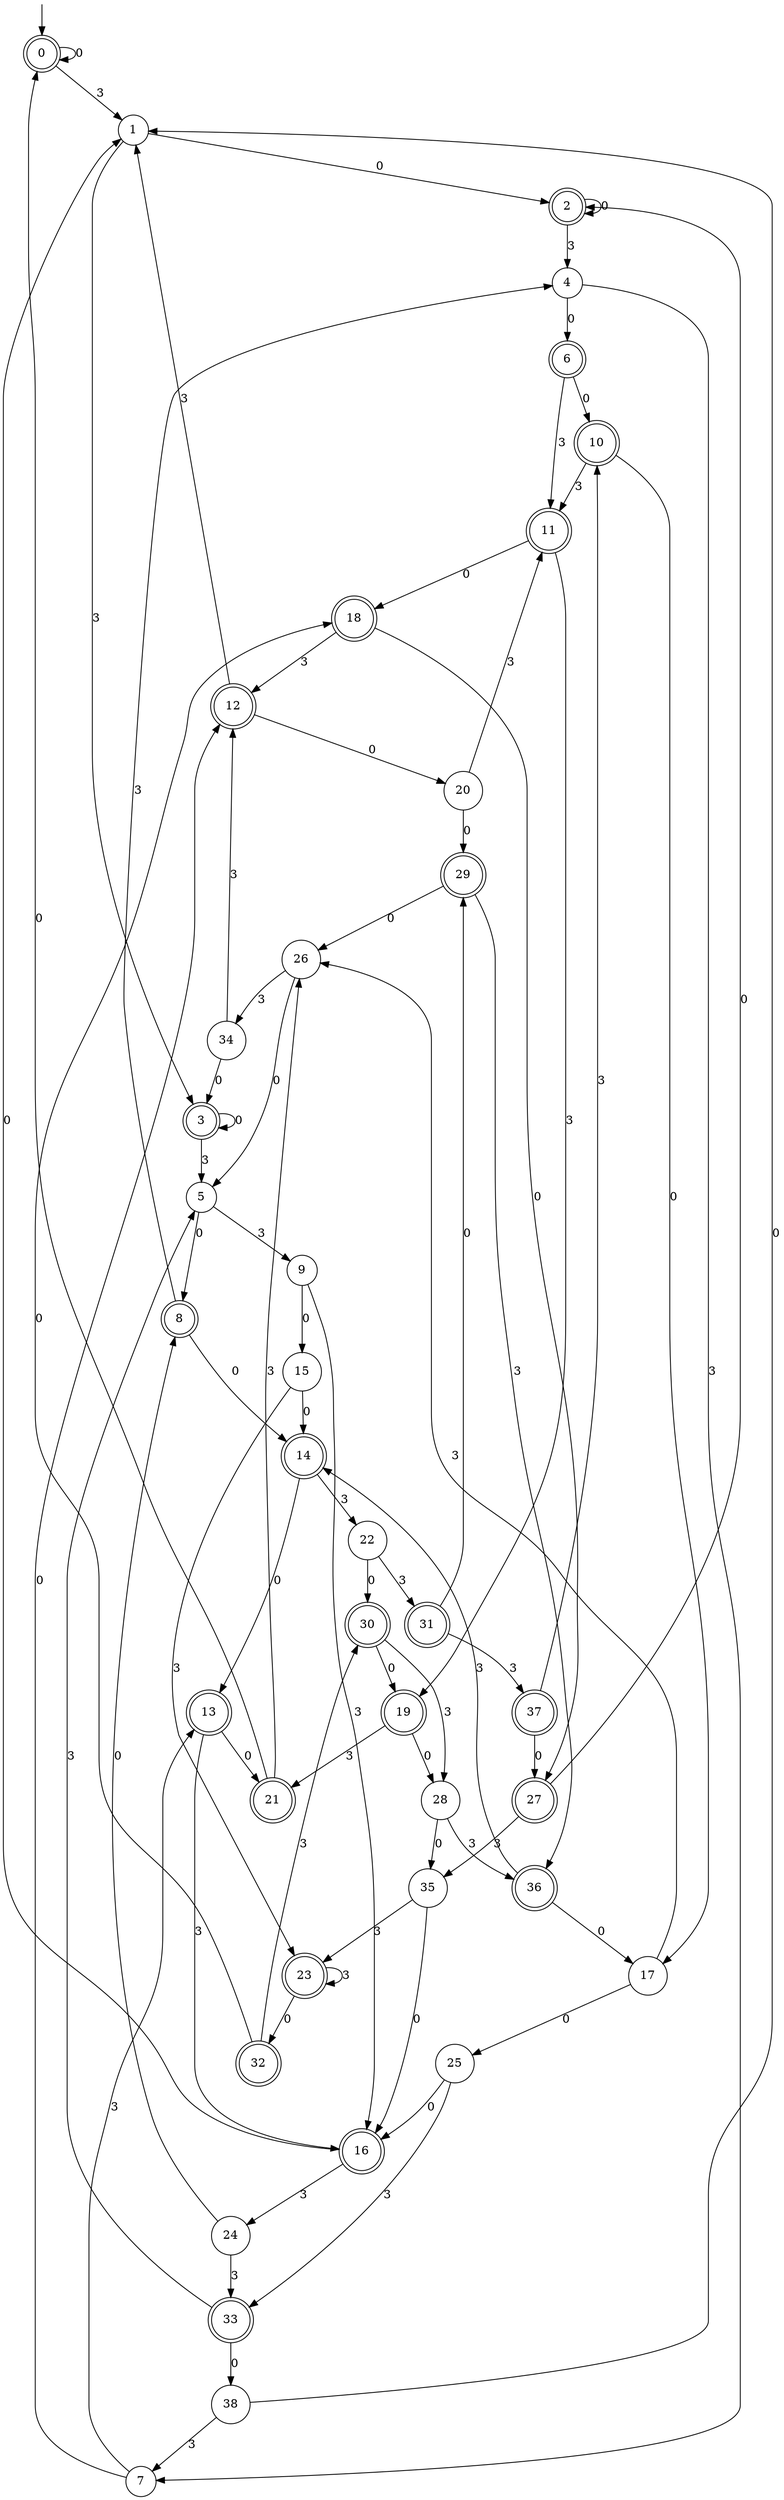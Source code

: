 digraph g {

	s0 [shape="doublecircle" label="0"];
	s1 [shape="circle" label="1"];
	s2 [shape="doublecircle" label="2"];
	s3 [shape="doublecircle" label="3"];
	s4 [shape="circle" label="4"];
	s5 [shape="circle" label="5"];
	s6 [shape="doublecircle" label="6"];
	s7 [shape="circle" label="7"];
	s8 [shape="doublecircle" label="8"];
	s9 [shape="circle" label="9"];
	s10 [shape="doublecircle" label="10"];
	s11 [shape="doublecircle" label="11"];
	s12 [shape="doublecircle" label="12"];
	s13 [shape="doublecircle" label="13"];
	s14 [shape="doublecircle" label="14"];
	s15 [shape="circle" label="15"];
	s16 [shape="doublecircle" label="16"];
	s17 [shape="circle" label="17"];
	s18 [shape="doublecircle" label="18"];
	s19 [shape="doublecircle" label="19"];
	s20 [shape="circle" label="20"];
	s21 [shape="doublecircle" label="21"];
	s22 [shape="circle" label="22"];
	s23 [shape="doublecircle" label="23"];
	s24 [shape="circle" label="24"];
	s25 [shape="circle" label="25"];
	s26 [shape="circle" label="26"];
	s27 [shape="doublecircle" label="27"];
	s28 [shape="circle" label="28"];
	s29 [shape="doublecircle" label="29"];
	s30 [shape="doublecircle" label="30"];
	s31 [shape="doublecircle" label="31"];
	s32 [shape="doublecircle" label="32"];
	s33 [shape="doublecircle" label="33"];
	s34 [shape="circle" label="34"];
	s35 [shape="circle" label="35"];
	s36 [shape="doublecircle" label="36"];
	s37 [shape="doublecircle" label="37"];
	s38 [shape="circle" label="38"];
	s0 -> s0 [label="0"];
	s0 -> s1 [label="3"];
	s1 -> s2 [label="0"];
	s1 -> s3 [label="3"];
	s2 -> s2 [label="0"];
	s2 -> s4 [label="3"];
	s3 -> s3 [label="0"];
	s3 -> s5 [label="3"];
	s4 -> s6 [label="0"];
	s4 -> s7 [label="3"];
	s5 -> s8 [label="0"];
	s5 -> s9 [label="3"];
	s6 -> s10 [label="0"];
	s6 -> s11 [label="3"];
	s7 -> s12 [label="0"];
	s7 -> s13 [label="3"];
	s8 -> s14 [label="0"];
	s8 -> s4 [label="3"];
	s9 -> s15 [label="0"];
	s9 -> s16 [label="3"];
	s10 -> s17 [label="0"];
	s10 -> s11 [label="3"];
	s11 -> s18 [label="0"];
	s11 -> s19 [label="3"];
	s12 -> s20 [label="0"];
	s12 -> s1 [label="3"];
	s13 -> s21 [label="0"];
	s13 -> s16 [label="3"];
	s14 -> s13 [label="0"];
	s14 -> s22 [label="3"];
	s15 -> s14 [label="0"];
	s15 -> s23 [label="3"];
	s16 -> s1 [label="0"];
	s16 -> s24 [label="3"];
	s17 -> s25 [label="0"];
	s17 -> s26 [label="3"];
	s18 -> s27 [label="0"];
	s18 -> s12 [label="3"];
	s19 -> s28 [label="0"];
	s19 -> s21 [label="3"];
	s20 -> s29 [label="0"];
	s20 -> s11 [label="3"];
	s21 -> s0 [label="0"];
	s21 -> s26 [label="3"];
	s22 -> s30 [label="0"];
	s22 -> s31 [label="3"];
	s23 -> s32 [label="0"];
	s23 -> s23 [label="3"];
	s24 -> s8 [label="0"];
	s24 -> s33 [label="3"];
	s25 -> s16 [label="0"];
	s25 -> s33 [label="3"];
	s26 -> s5 [label="0"];
	s26 -> s34 [label="3"];
	s27 -> s2 [label="0"];
	s27 -> s35 [label="3"];
	s28 -> s35 [label="0"];
	s28 -> s36 [label="3"];
	s29 -> s26 [label="0"];
	s29 -> s36 [label="3"];
	s30 -> s19 [label="0"];
	s30 -> s28 [label="3"];
	s31 -> s29 [label="0"];
	s31 -> s37 [label="3"];
	s32 -> s18 [label="0"];
	s32 -> s30 [label="3"];
	s33 -> s38 [label="0"];
	s33 -> s5 [label="3"];
	s34 -> s3 [label="0"];
	s34 -> s12 [label="3"];
	s35 -> s16 [label="0"];
	s35 -> s23 [label="3"];
	s36 -> s17 [label="0"];
	s36 -> s14 [label="3"];
	s37 -> s27 [label="0"];
	s37 -> s10 [label="3"];
	s38 -> s1 [label="0"];
	s38 -> s7 [label="3"];

__start0 [label="" shape="none" width="0" height="0"];
__start0 -> s0;

}
